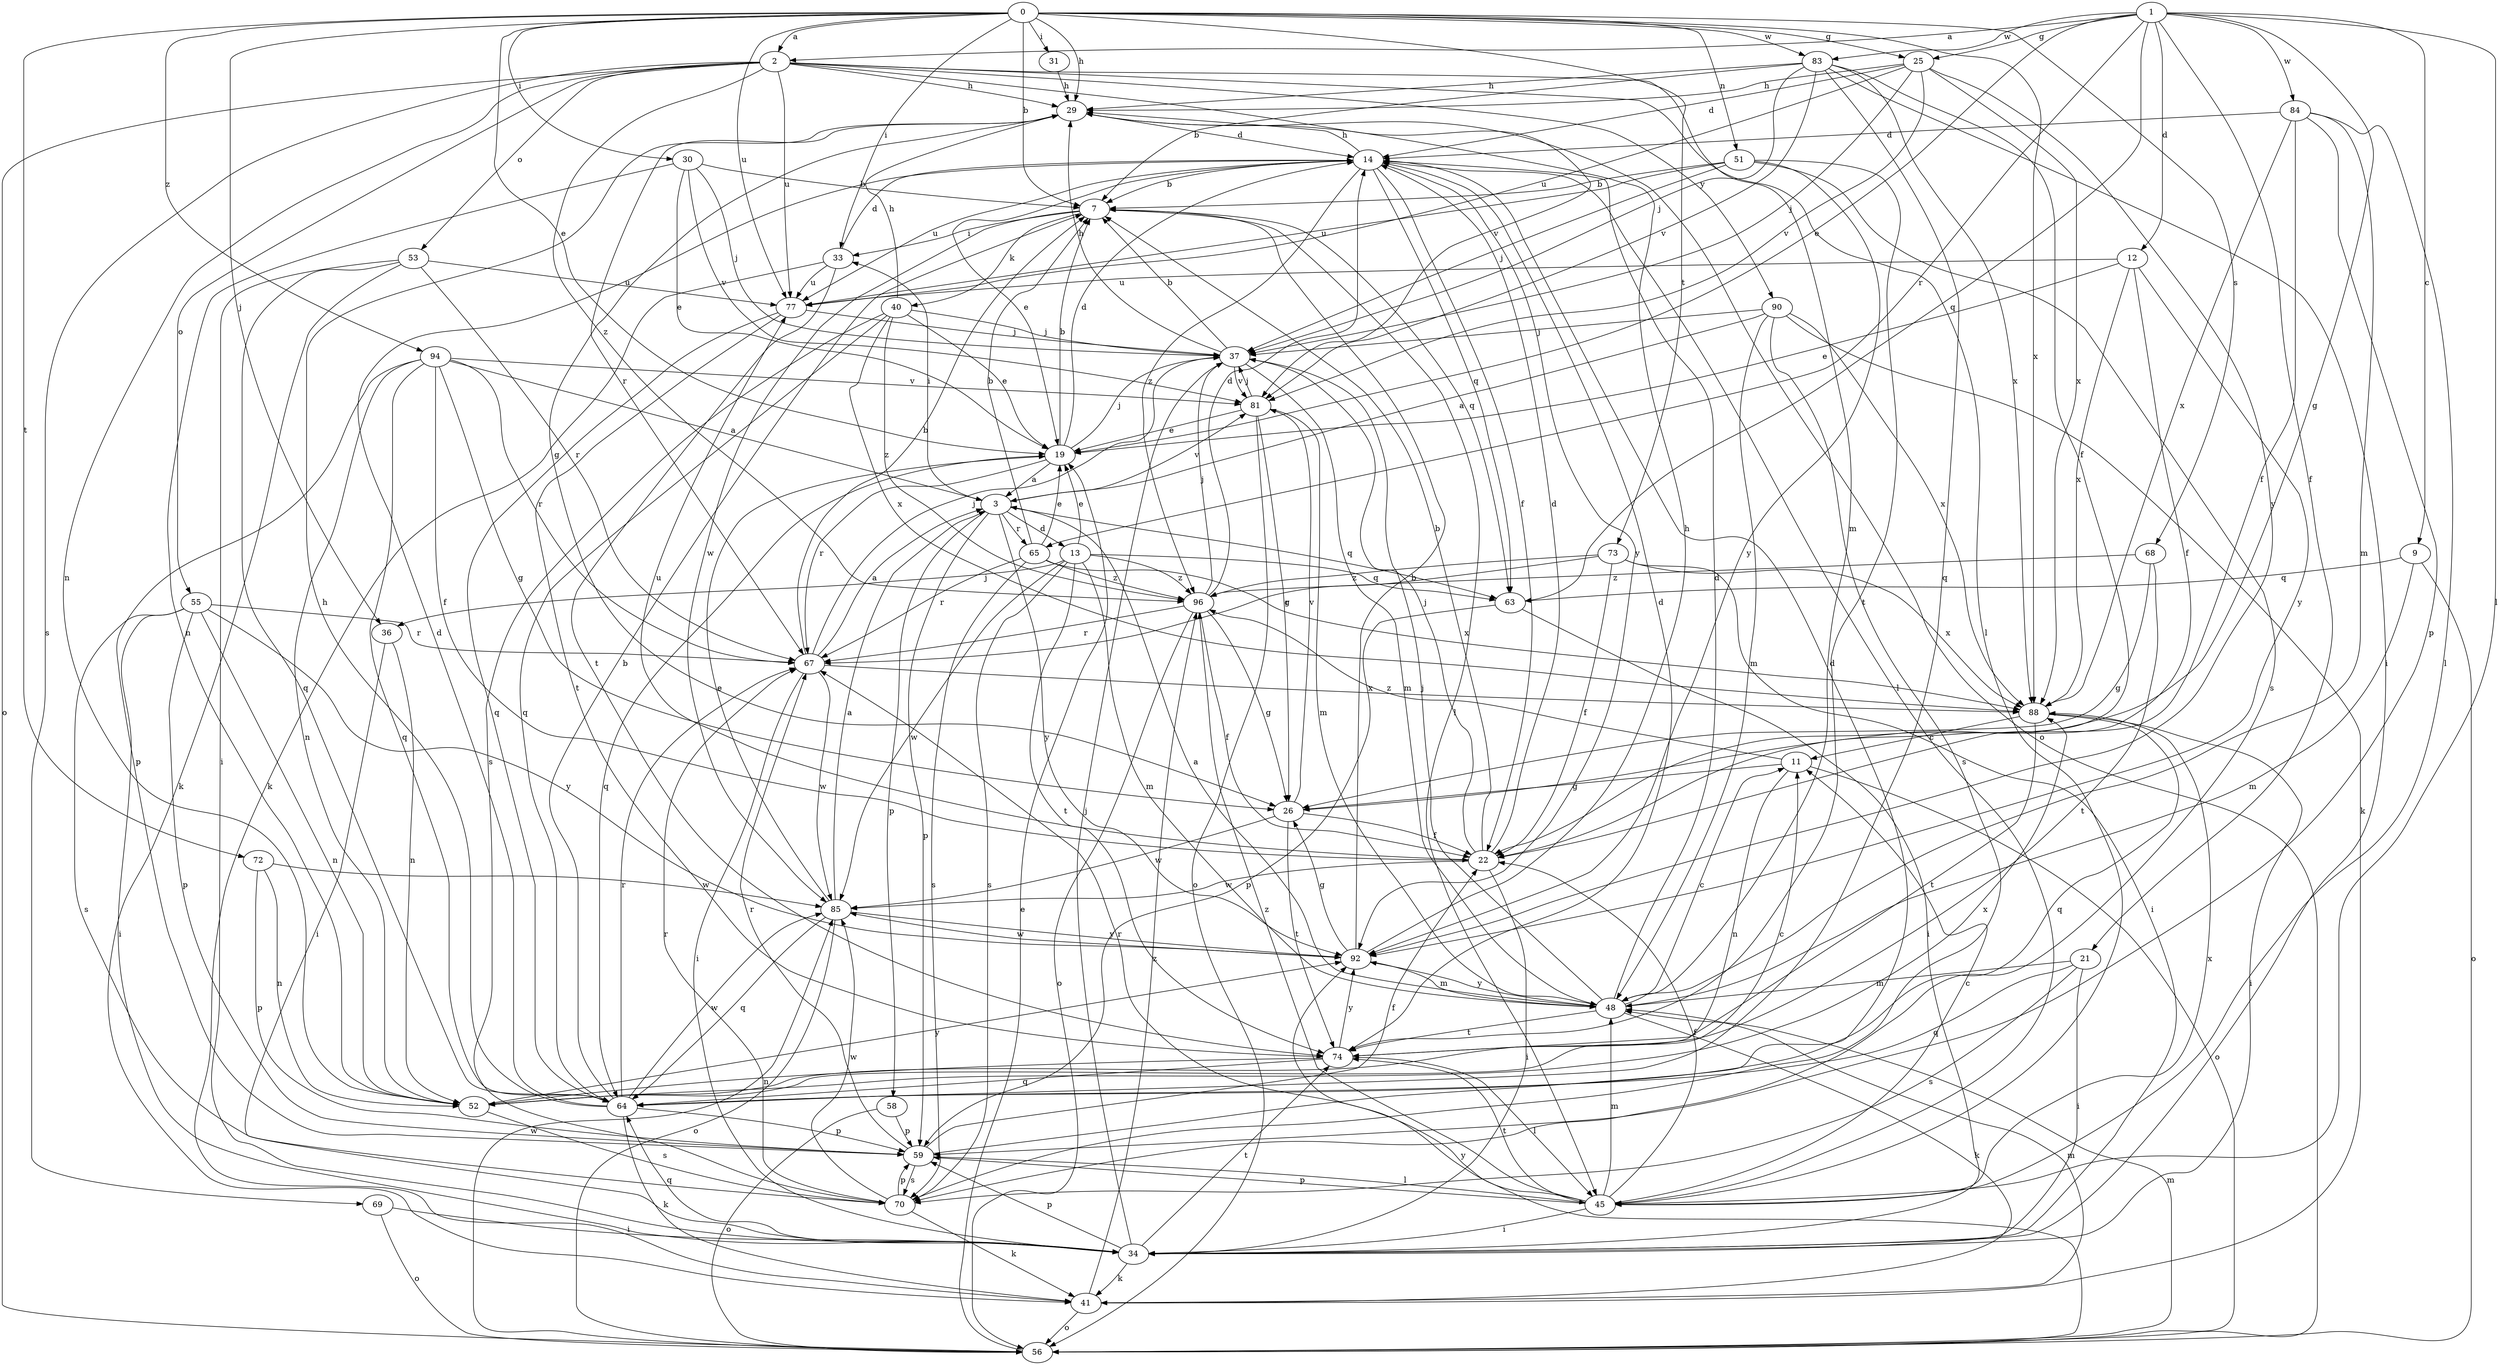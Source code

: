 strict digraph  {
0;
1;
2;
3;
7;
9;
11;
12;
13;
14;
19;
21;
22;
25;
26;
29;
30;
31;
33;
34;
36;
37;
40;
41;
45;
48;
51;
52;
53;
55;
56;
58;
59;
63;
64;
65;
67;
68;
69;
70;
72;
73;
74;
77;
81;
83;
84;
85;
88;
90;
92;
94;
96;
0 -> 2  [label=a];
0 -> 7  [label=b];
0 -> 19  [label=e];
0 -> 25  [label=g];
0 -> 29  [label=h];
0 -> 30  [label=i];
0 -> 31  [label=i];
0 -> 33  [label=i];
0 -> 36  [label=j];
0 -> 51  [label=n];
0 -> 68  [label=s];
0 -> 72  [label=t];
0 -> 73  [label=t];
0 -> 77  [label=u];
0 -> 83  [label=w];
0 -> 88  [label=x];
0 -> 94  [label=z];
1 -> 2  [label=a];
1 -> 9  [label=c];
1 -> 12  [label=d];
1 -> 19  [label=e];
1 -> 21  [label=f];
1 -> 25  [label=g];
1 -> 26  [label=g];
1 -> 45  [label=l];
1 -> 63  [label=q];
1 -> 65  [label=r];
1 -> 83  [label=w];
1 -> 84  [label=w];
2 -> 29  [label=h];
2 -> 45  [label=l];
2 -> 48  [label=m];
2 -> 52  [label=n];
2 -> 53  [label=o];
2 -> 55  [label=o];
2 -> 56  [label=o];
2 -> 69  [label=s];
2 -> 77  [label=u];
2 -> 81  [label=v];
2 -> 90  [label=y];
2 -> 96  [label=z];
3 -> 13  [label=d];
3 -> 33  [label=i];
3 -> 58  [label=p];
3 -> 59  [label=p];
3 -> 63  [label=q];
3 -> 65  [label=r];
3 -> 81  [label=v];
3 -> 92  [label=y];
7 -> 33  [label=i];
7 -> 40  [label=k];
7 -> 45  [label=l];
7 -> 63  [label=q];
7 -> 85  [label=w];
9 -> 48  [label=m];
9 -> 56  [label=o];
9 -> 63  [label=q];
11 -> 26  [label=g];
11 -> 52  [label=n];
11 -> 56  [label=o];
11 -> 96  [label=z];
12 -> 19  [label=e];
12 -> 22  [label=f];
12 -> 77  [label=u];
12 -> 88  [label=x];
12 -> 92  [label=y];
13 -> 19  [label=e];
13 -> 36  [label=j];
13 -> 48  [label=m];
13 -> 63  [label=q];
13 -> 70  [label=s];
13 -> 74  [label=t];
13 -> 85  [label=w];
13 -> 96  [label=z];
14 -> 7  [label=b];
14 -> 19  [label=e];
14 -> 22  [label=f];
14 -> 29  [label=h];
14 -> 45  [label=l];
14 -> 63  [label=q];
14 -> 77  [label=u];
14 -> 92  [label=y];
14 -> 96  [label=z];
19 -> 3  [label=a];
19 -> 7  [label=b];
19 -> 14  [label=d];
19 -> 37  [label=j];
19 -> 64  [label=q];
19 -> 67  [label=r];
21 -> 34  [label=i];
21 -> 48  [label=m];
21 -> 64  [label=q];
21 -> 70  [label=s];
22 -> 7  [label=b];
22 -> 14  [label=d];
22 -> 34  [label=i];
22 -> 37  [label=j];
22 -> 77  [label=u];
22 -> 85  [label=w];
25 -> 14  [label=d];
25 -> 29  [label=h];
25 -> 37  [label=j];
25 -> 77  [label=u];
25 -> 81  [label=v];
25 -> 88  [label=x];
25 -> 92  [label=y];
26 -> 22  [label=f];
26 -> 74  [label=t];
26 -> 81  [label=v];
26 -> 85  [label=w];
29 -> 14  [label=d];
29 -> 26  [label=g];
29 -> 56  [label=o];
29 -> 67  [label=r];
30 -> 7  [label=b];
30 -> 19  [label=e];
30 -> 37  [label=j];
30 -> 52  [label=n];
30 -> 81  [label=v];
31 -> 29  [label=h];
33 -> 14  [label=d];
33 -> 41  [label=k];
33 -> 74  [label=t];
33 -> 77  [label=u];
34 -> 37  [label=j];
34 -> 41  [label=k];
34 -> 59  [label=p];
34 -> 64  [label=q];
34 -> 74  [label=t];
36 -> 34  [label=i];
36 -> 52  [label=n];
37 -> 7  [label=b];
37 -> 29  [label=h];
37 -> 48  [label=m];
37 -> 81  [label=v];
40 -> 19  [label=e];
40 -> 29  [label=h];
40 -> 37  [label=j];
40 -> 64  [label=q];
40 -> 70  [label=s];
40 -> 88  [label=x];
40 -> 96  [label=z];
41 -> 48  [label=m];
41 -> 56  [label=o];
41 -> 96  [label=z];
45 -> 11  [label=c];
45 -> 22  [label=f];
45 -> 34  [label=i];
45 -> 48  [label=m];
45 -> 59  [label=p];
45 -> 67  [label=r];
45 -> 74  [label=t];
45 -> 88  [label=x];
45 -> 96  [label=z];
48 -> 3  [label=a];
48 -> 11  [label=c];
48 -> 14  [label=d];
48 -> 37  [label=j];
48 -> 41  [label=k];
48 -> 74  [label=t];
48 -> 92  [label=y];
51 -> 7  [label=b];
51 -> 37  [label=j];
51 -> 70  [label=s];
51 -> 74  [label=t];
51 -> 77  [label=u];
51 -> 92  [label=y];
52 -> 11  [label=c];
52 -> 70  [label=s];
52 -> 88  [label=x];
52 -> 92  [label=y];
53 -> 34  [label=i];
53 -> 41  [label=k];
53 -> 64  [label=q];
53 -> 67  [label=r];
53 -> 77  [label=u];
55 -> 34  [label=i];
55 -> 52  [label=n];
55 -> 59  [label=p];
55 -> 67  [label=r];
55 -> 70  [label=s];
55 -> 92  [label=y];
56 -> 19  [label=e];
56 -> 48  [label=m];
56 -> 85  [label=w];
56 -> 92  [label=y];
58 -> 56  [label=o];
58 -> 59  [label=p];
59 -> 14  [label=d];
59 -> 22  [label=f];
59 -> 45  [label=l];
59 -> 67  [label=r];
59 -> 70  [label=s];
63 -> 34  [label=i];
63 -> 59  [label=p];
64 -> 7  [label=b];
64 -> 14  [label=d];
64 -> 29  [label=h];
64 -> 41  [label=k];
64 -> 59  [label=p];
64 -> 67  [label=r];
64 -> 85  [label=w];
65 -> 7  [label=b];
65 -> 19  [label=e];
65 -> 67  [label=r];
65 -> 70  [label=s];
65 -> 88  [label=x];
65 -> 96  [label=z];
67 -> 3  [label=a];
67 -> 7  [label=b];
67 -> 34  [label=i];
67 -> 37  [label=j];
67 -> 85  [label=w];
67 -> 88  [label=x];
68 -> 26  [label=g];
68 -> 74  [label=t];
68 -> 96  [label=z];
69 -> 34  [label=i];
69 -> 56  [label=o];
70 -> 41  [label=k];
70 -> 59  [label=p];
70 -> 67  [label=r];
70 -> 85  [label=w];
72 -> 52  [label=n];
72 -> 59  [label=p];
72 -> 85  [label=w];
73 -> 22  [label=f];
73 -> 34  [label=i];
73 -> 67  [label=r];
73 -> 88  [label=x];
73 -> 96  [label=z];
74 -> 14  [label=d];
74 -> 45  [label=l];
74 -> 52  [label=n];
74 -> 64  [label=q];
74 -> 92  [label=y];
77 -> 37  [label=j];
77 -> 64  [label=q];
77 -> 74  [label=t];
81 -> 19  [label=e];
81 -> 26  [label=g];
81 -> 37  [label=j];
81 -> 48  [label=m];
81 -> 56  [label=o];
83 -> 7  [label=b];
83 -> 22  [label=f];
83 -> 29  [label=h];
83 -> 34  [label=i];
83 -> 37  [label=j];
83 -> 64  [label=q];
83 -> 81  [label=v];
83 -> 88  [label=x];
84 -> 14  [label=d];
84 -> 22  [label=f];
84 -> 45  [label=l];
84 -> 48  [label=m];
84 -> 59  [label=p];
84 -> 88  [label=x];
85 -> 3  [label=a];
85 -> 19  [label=e];
85 -> 56  [label=o];
85 -> 64  [label=q];
85 -> 92  [label=y];
88 -> 11  [label=c];
88 -> 34  [label=i];
88 -> 64  [label=q];
88 -> 74  [label=t];
90 -> 3  [label=a];
90 -> 37  [label=j];
90 -> 41  [label=k];
90 -> 48  [label=m];
90 -> 70  [label=s];
90 -> 88  [label=x];
92 -> 7  [label=b];
92 -> 26  [label=g];
92 -> 29  [label=h];
92 -> 48  [label=m];
92 -> 85  [label=w];
94 -> 3  [label=a];
94 -> 22  [label=f];
94 -> 26  [label=g];
94 -> 52  [label=n];
94 -> 59  [label=p];
94 -> 64  [label=q];
94 -> 67  [label=r];
94 -> 81  [label=v];
96 -> 14  [label=d];
96 -> 22  [label=f];
96 -> 26  [label=g];
96 -> 37  [label=j];
96 -> 56  [label=o];
96 -> 67  [label=r];
}
